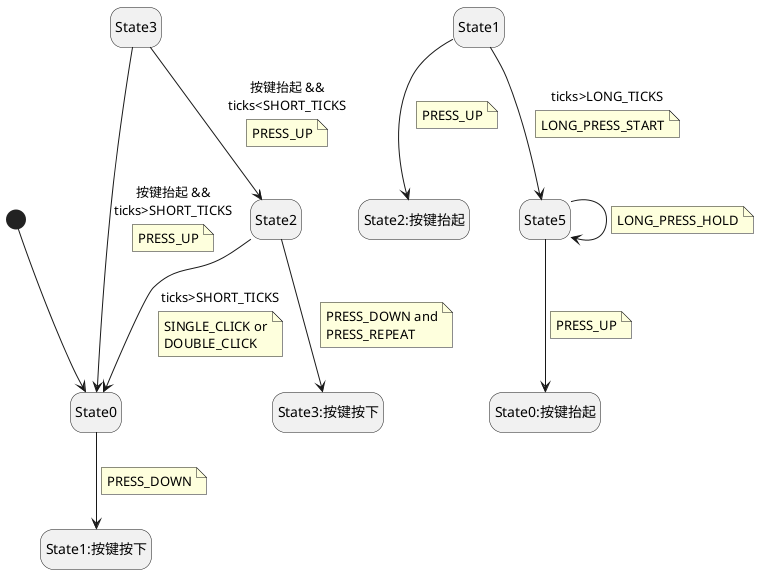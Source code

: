 @startuml multi_button
hide empty description
[*] --> State0
State0 --> State1:按键按下
note on link
    PRESS_DOWN
end note
State1 --> State2:按键抬起
note on link
    PRESS_UP
end note
State2 --> State0:ticks>SHORT_TICKS
note on link
    SINGLE_CLICK or
    DOUBLE_CLICK
end note
State2 --> State3:按键按下
note on link
    PRESS_DOWN and
    PRESS_REPEAT
end note
State3 --> State2:按键抬起 &&\nticks<SHORT_TICKS
note on link
    PRESS_UP
end note
State3 --> State0:按键抬起 &&\nticks>SHORT_TICKS
note on link
    PRESS_UP
end note
State1 --> State5:ticks>LONG_TICKS
note on link
    LONG_PRESS_START
end note
State5 --> State0:按键抬起
note on link
    PRESS_UP
end note
State5 --> State5
note on link
    LONG_PRESS_HOLD
end note
@enduml